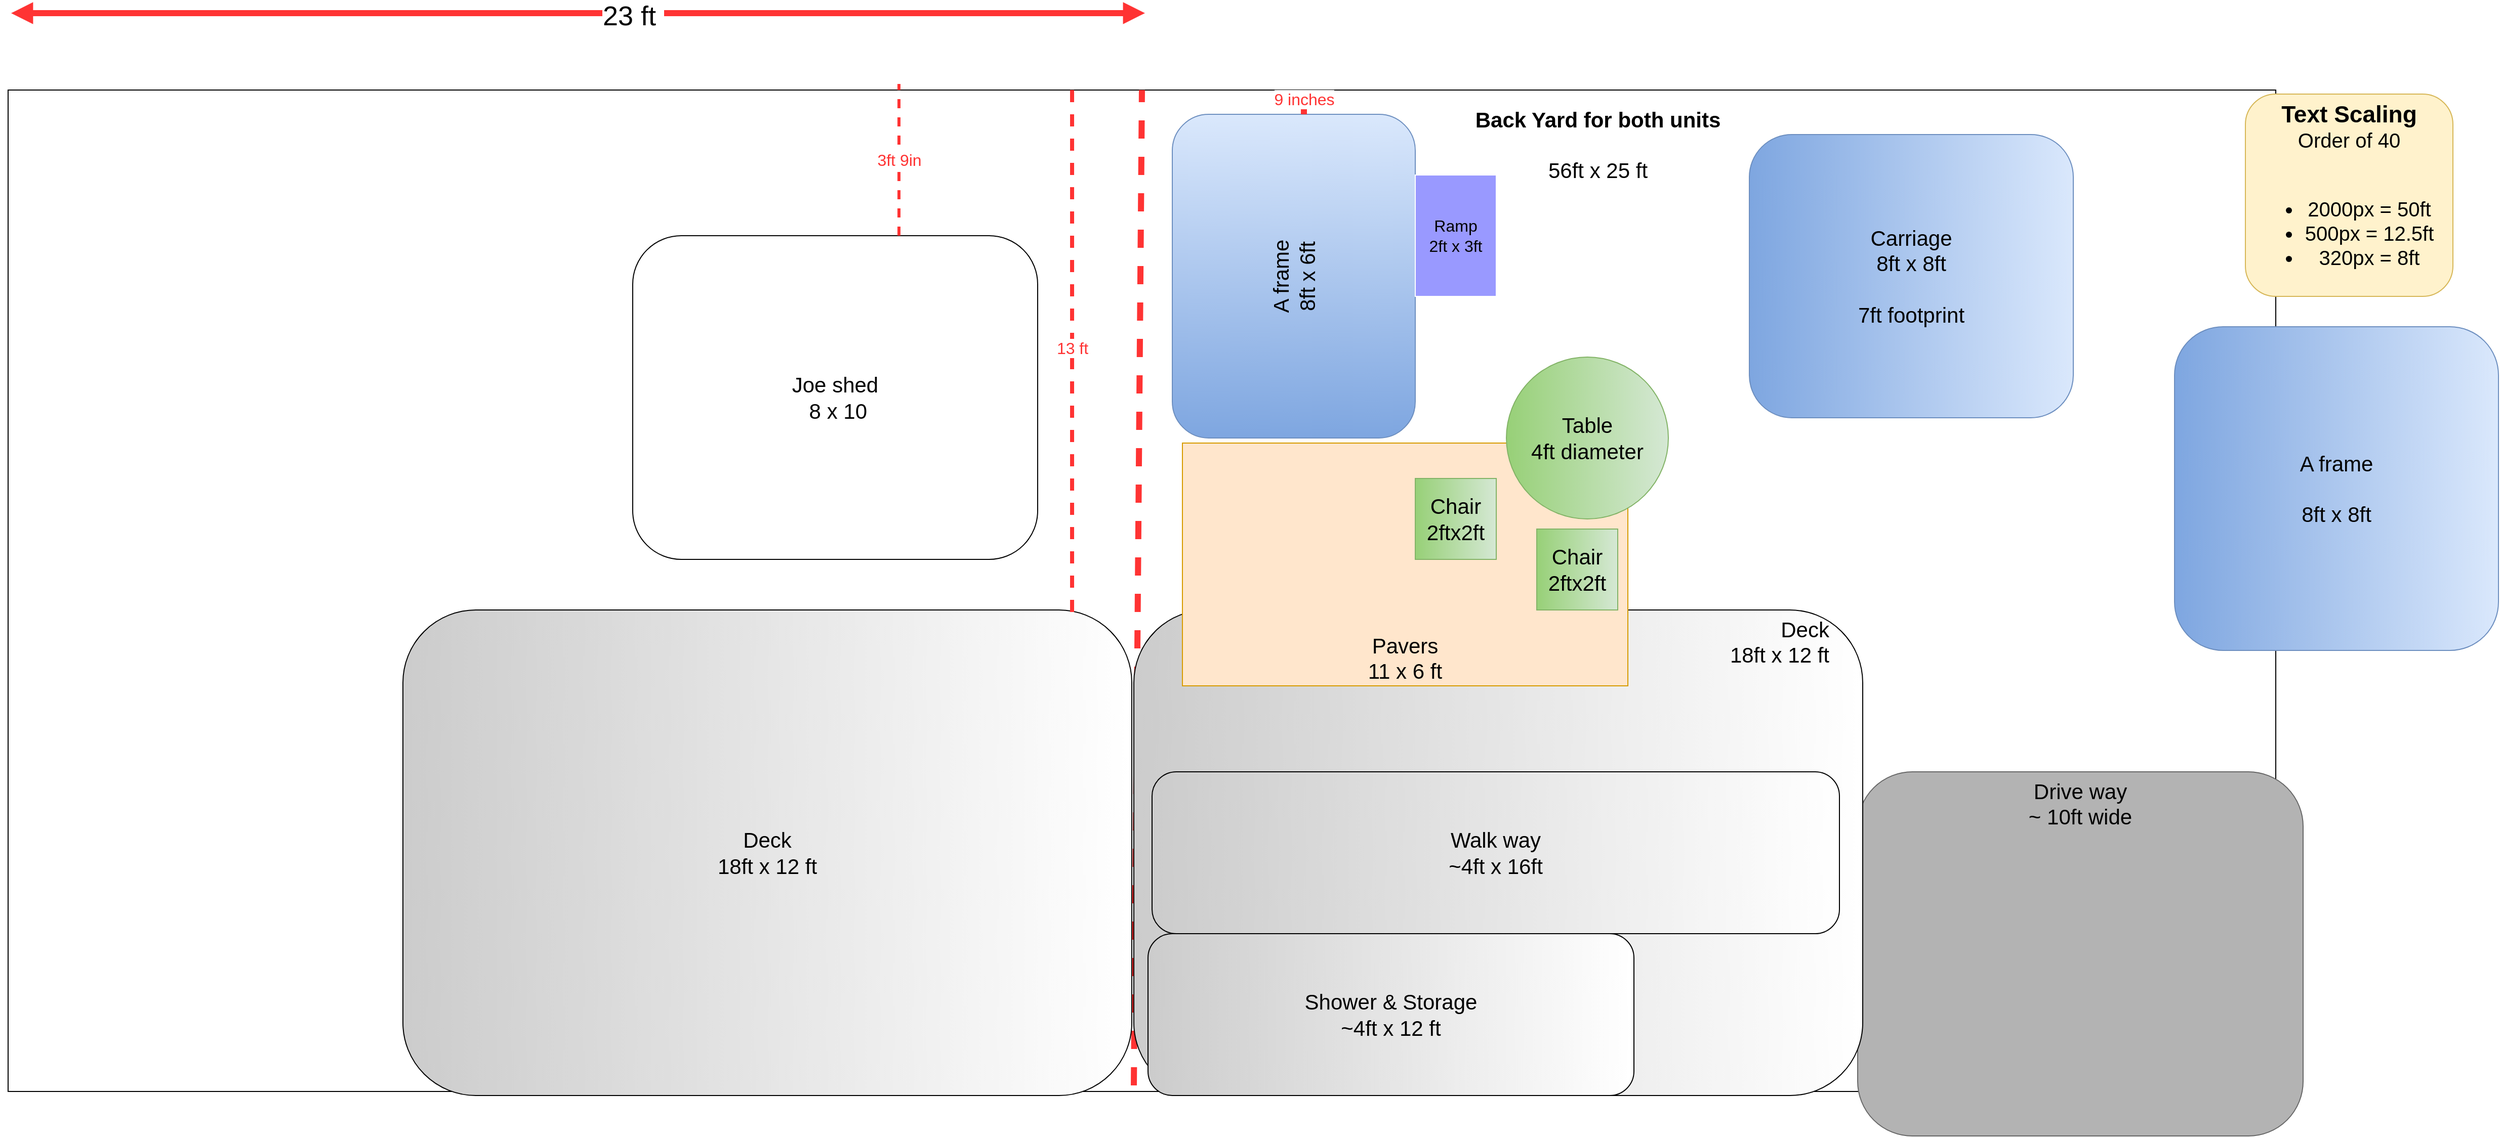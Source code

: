 <mxfile version="16.1.2" type="device"><diagram name="Page-1" id="38b20595-45e3-9b7f-d5ca-b57f44c5b66d"><mxGraphModel dx="4673" dy="1407" grid="1" gridSize="10" guides="1" tooltips="1" connect="1" arrows="1" fold="1" page="1" pageScale="1" pageWidth="1100" pageHeight="850" background="none" math="0" shadow="0"><root><mxCell id="0"/><mxCell id="1" parent="0"/><mxCell id="47l2vDxDsdCU6jmRX7GS-3" value="" style="rounded=0;whiteSpace=wrap;html=1;imageAspect=0;imageWidth=40;imageHeight=25;absoluteArcSize=0;resizable=1;resizeWidth=1;resizeHeight=1;fontSize=18;fillOpacity=50;" vertex="1" parent="1"><mxGeometry x="-83" y="1026" width="2240" height="990" as="geometry"/></mxCell><mxCell id="47l2vDxDsdCU6jmRX7GS-4" value="&lt;b style=&quot;font-size: 23px&quot;&gt;Text Scaling&lt;br&gt;&lt;/b&gt;Order of 40&lt;br&gt;&lt;span&gt;&lt;br&gt;&lt;/span&gt;&lt;ul&gt;&lt;li&gt;&lt;span&gt;2000px = 50ft&lt;/span&gt;&lt;/li&gt;&lt;li&gt;500px = 12.5ft&lt;/li&gt;&lt;li&gt;320px = 8ft&lt;/li&gt;&lt;/ul&gt;" style="rounded=1;whiteSpace=wrap;html=1;fontSize=20;labelPosition=center;verticalLabelPosition=middle;align=center;verticalAlign=middle;fillColor=#fff2cc;strokeColor=#d6b656;" vertex="1" parent="1"><mxGeometry x="2127" y="1030" width="205" height="200" as="geometry"/></mxCell><mxCell id="47l2vDxDsdCU6jmRX7GS-5" value="&lt;b&gt;Back Yard for both units&lt;/b&gt;&lt;br style=&quot;font-size: 21px&quot;&gt;&lt;br style=&quot;font-size: 21px&quot;&gt;56ft x 25 ft" style="text;html=1;resizable=0;autosize=1;align=center;verticalAlign=middle;points=[];fillColor=none;strokeColor=none;rounded=0;fontSize=21;" vertex="1" parent="1"><mxGeometry x="1357" y="1040" width="260" height="80" as="geometry"/></mxCell><mxCell id="47l2vDxDsdCU6jmRX7GS-7" value="Joe shed&lt;br&gt;&amp;nbsp;8 x 10" style="rounded=1;whiteSpace=wrap;html=1;fontSize=21;rotation=0;" vertex="1" parent="1"><mxGeometry x="534" y="1170" width="400" height="320" as="geometry"/></mxCell><mxCell id="47l2vDxDsdCU6jmRX7GS-10" value="" style="endArrow=none;dashed=1;html=1;rounded=0;fontSize=21;entryX=0.5;entryY=0;entryDx=0;entryDy=0;strokeWidth=6;strokeColor=#FF3333;" edge="1" parent="1" target="47l2vDxDsdCU6jmRX7GS-3"><mxGeometry width="50" height="50" relative="1" as="geometry"><mxPoint x="1029" y="2010" as="sourcePoint"/><mxPoint x="1094" y="1750" as="targetPoint"/></mxGeometry></mxCell><mxCell id="47l2vDxDsdCU6jmRX7GS-12" value="Drive way&lt;br&gt;~ 10ft wide" style="rounded=1;whiteSpace=wrap;html=1;fontSize=21;fillColor=#B3B3B3;gradientColor=none;strokeColor=#666666;verticalAlign=top;" vertex="1" parent="1"><mxGeometry x="1744" y="1700" width="440" height="360" as="geometry"/></mxCell><mxCell id="47l2vDxDsdCU6jmRX7GS-13" value="Deck&lt;br&gt;18ft x 12 ft" style="rounded=1;whiteSpace=wrap;html=1;fontSize=21;gradientColor=#CCCCCC;gradientDirection=west;verticalAlign=top;align=right;spacingRight=31;" vertex="1" parent="1"><mxGeometry x="1029" y="1540" width="720" height="480" as="geometry"/></mxCell><mxCell id="47l2vDxDsdCU6jmRX7GS-14" value="Deck&lt;br&gt;18ft x 12 ft" style="rounded=1;whiteSpace=wrap;html=1;fontSize=21;gradientColor=#CCCCCC;gradientDirection=west;" vertex="1" parent="1"><mxGeometry x="307" y="1540" width="720" height="480" as="geometry"/></mxCell><mxCell id="47l2vDxDsdCU6jmRX7GS-15" value="Shower &amp;amp; Storage&lt;br&gt;~4ft x 12 ft" style="rounded=1;whiteSpace=wrap;html=1;fontSize=21;gradientColor=#CCCCCC;gradientDirection=west;" vertex="1" parent="1"><mxGeometry x="1043" y="1860" width="480" height="160" as="geometry"/></mxCell><mxCell id="47l2vDxDsdCU6jmRX7GS-16" value="Walk way&lt;br&gt;~4ft x 16ft" style="rounded=1;whiteSpace=wrap;html=1;fontSize=21;gradientColor=#CCCCCC;gradientDirection=west;" vertex="1" parent="1"><mxGeometry x="1047" y="1700" width="679" height="160" as="geometry"/></mxCell><mxCell id="47l2vDxDsdCU6jmRX7GS-17" value="A frame&lt;br&gt;&amp;nbsp;&lt;br&gt;8ft x 8ft" style="rounded=1;whiteSpace=wrap;html=1;fontSize=21;gradientColor=#7ea6e0;gradientDirection=west;fillColor=#dae8fc;strokeColor=#6c8ebf;" vertex="1" parent="1"><mxGeometry x="2057" y="1260" width="320" height="320" as="geometry"/></mxCell><mxCell id="47l2vDxDsdCU6jmRX7GS-18" value="Carriage&lt;br&gt;8ft x 8ft&lt;br&gt;&lt;br&gt;7ft footprint" style="rounded=1;whiteSpace=wrap;html=1;fontSize=21;gradientColor=#7ea6e0;gradientDirection=west;rotation=0;textDirection=ltr;fillColor=#dae8fc;strokeColor=#6c8ebf;" vertex="1" parent="1"><mxGeometry x="1637" y="1070" width="320" height="280" as="geometry"/></mxCell><mxCell id="47l2vDxDsdCU6jmRX7GS-19" value="A frame&lt;br&gt;8ft x 6ft&lt;br&gt;" style="rounded=1;whiteSpace=wrap;html=1;fontSize=21;gradientColor=#7ea6e0;gradientDirection=west;rotation=-90;textDirection=ltr;fillColor=#dae8fc;strokeColor=#6c8ebf;" vertex="1" parent="1"><mxGeometry x="1027" y="1090" width="320" height="240" as="geometry"/></mxCell><mxCell id="47l2vDxDsdCU6jmRX7GS-22" value="13 ft" style="endArrow=none;dashed=1;html=1;rounded=0;fontSize=16;strokeWidth=4;strokeColor=#FF3333;fontColor=#FF3333;" edge="1" parent="1"><mxGeometry width="50" height="50" relative="1" as="geometry"><mxPoint x="968" y="1542" as="sourcePoint"/><mxPoint x="968" y="1020" as="targetPoint"/></mxGeometry></mxCell><mxCell id="47l2vDxDsdCU6jmRX7GS-25" value="3ft 9in" style="endArrow=none;dashed=1;html=1;rounded=0;fontSize=16;strokeWidth=3;strokeColor=#FF3333;fontColor=#FF3333;" edge="1" parent="1"><mxGeometry width="50" height="50" relative="1" as="geometry"><mxPoint x="797" y="1170" as="sourcePoint"/><mxPoint x="797" y="1020.0" as="targetPoint"/></mxGeometry></mxCell><mxCell id="47l2vDxDsdCU6jmRX7GS-29" value="Pavers&lt;br&gt;11 x 6 ft" style="rounded=0;whiteSpace=wrap;html=1;fontSize=21;fillColor=#ffe6cc;gradientDirection=west;verticalAlign=bottom;strokeColor=#d79b00;" vertex="1" parent="1"><mxGeometry x="1077" y="1375" width="440" height="240" as="geometry"/></mxCell><mxCell id="47l2vDxDsdCU6jmRX7GS-26" value="Table&lt;br&gt;4ft diameter" style="ellipse;whiteSpace=wrap;html=1;aspect=fixed;fontSize=21;fillColor=#d5e8d4;gradientColor=#97d077;gradientDirection=west;strokeColor=#82b366;" vertex="1" parent="1"><mxGeometry x="1397" y="1290" width="160" height="160" as="geometry"/></mxCell><mxCell id="47l2vDxDsdCU6jmRX7GS-27" value="&lt;span&gt;Chair&lt;/span&gt;&lt;br&gt;&lt;span&gt;2ftx2ft&lt;/span&gt;" style="whiteSpace=wrap;html=1;aspect=fixed;fontSize=21;fillColor=#d5e8d4;gradientColor=#97d077;gradientDirection=west;strokeColor=#82b366;" vertex="1" parent="1"><mxGeometry x="1427" y="1460" width="80" height="80" as="geometry"/></mxCell><mxCell id="47l2vDxDsdCU6jmRX7GS-28" value="Chair&lt;br&gt;2ftx2ft" style="whiteSpace=wrap;html=1;aspect=fixed;fontSize=21;fillColor=#d5e8d4;gradientColor=#97d077;gradientDirection=west;strokeColor=#82b366;" vertex="1" parent="1"><mxGeometry x="1307" y="1410" width="80" height="80" as="geometry"/></mxCell><mxCell id="47l2vDxDsdCU6jmRX7GS-31" value="9 inches" style="endArrow=none;dashed=1;html=1;rounded=0;fontSize=16;strokeWidth=6;strokeColor=#FF3333;fontColor=#FF3333;" edge="1" parent="1"><mxGeometry width="50" height="50" relative="1" as="geometry"><mxPoint x="1197" y="1050" as="sourcePoint"/><mxPoint x="1197" y="1020.0" as="targetPoint"/></mxGeometry></mxCell><mxCell id="47l2vDxDsdCU6jmRX7GS-32" value="&lt;font color=&quot;#000000&quot;&gt;Ramp&lt;br&gt;2ft x 3ft&lt;/font&gt;" style="rounded=0;whiteSpace=wrap;html=1;fontSize=16;fontColor=#FF3333;fillColor=#9999FF;gradientColor=none;gradientDirection=west;strokeColor=#FFFFFF;" vertex="1" parent="1"><mxGeometry x="1307" y="1110" width="80" height="120" as="geometry"/></mxCell><mxCell id="47l2vDxDsdCU6jmRX7GS-35" value="" style="endArrow=block;html=1;rounded=0;fontSize=20;fontColor=#000000;strokeColor=#FF3333;strokeWidth=6;startArrow=block;startFill=1;endFill=1;" edge="1" parent="1"><mxGeometry width="50" height="50" relative="1" as="geometry"><mxPoint x="-80" y="950" as="sourcePoint"/><mxPoint x="1040" y="950" as="targetPoint"/></mxGeometry></mxCell><mxCell id="47l2vDxDsdCU6jmRX7GS-37" value="23 ft&amp;nbsp;" style="edgeLabel;html=1;align=center;verticalAlign=middle;resizable=0;points=[];fontSize=27;fontColor=#000000;" vertex="1" connectable="0" parent="47l2vDxDsdCU6jmRX7GS-35"><mxGeometry x="0.096" y="-3" relative="1" as="geometry"><mxPoint as="offset"/></mxGeometry></mxCell></root></mxGraphModel></diagram></mxfile>